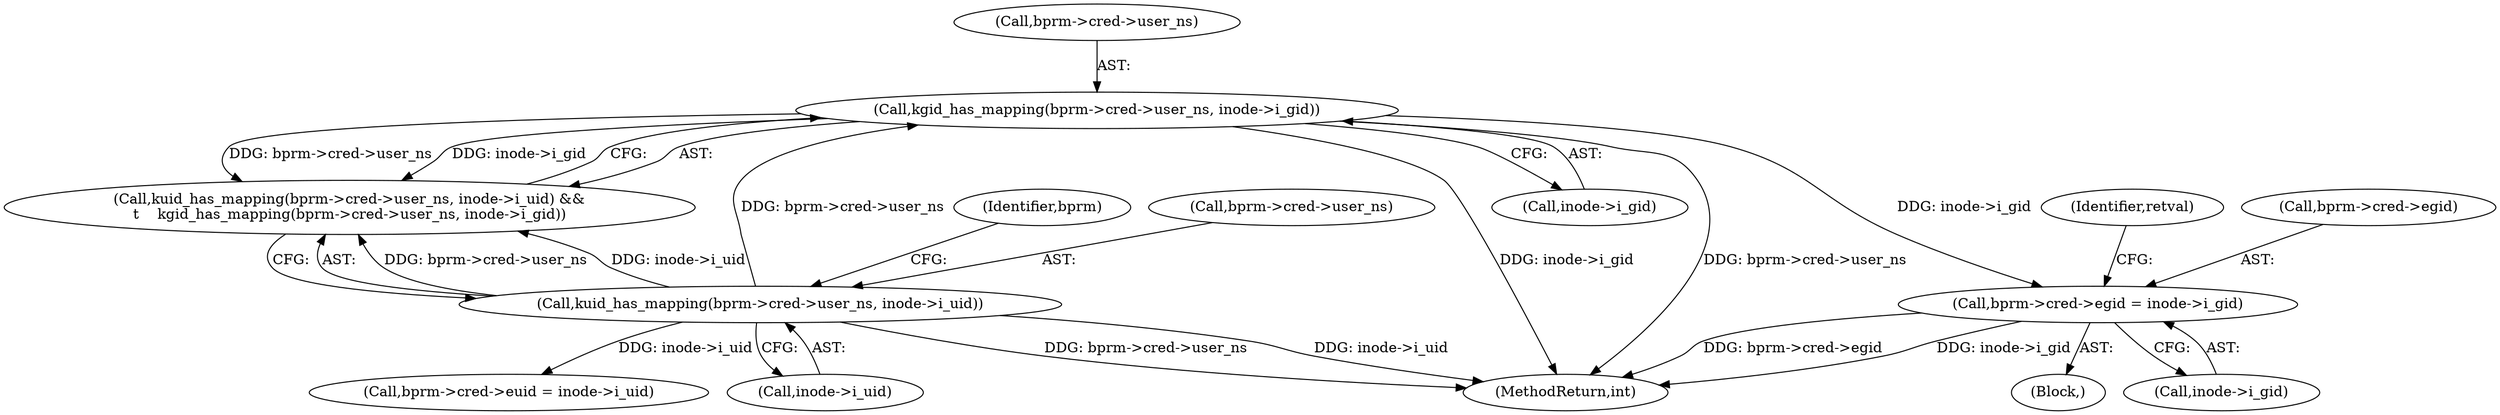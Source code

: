 digraph "1_linux_8b01fc86b9f425899f8a3a8fc1c47d73c2c20543@pointer" {
"1000209" [label="(Call,bprm->cred->egid = inode->i_gid)"];
"1000164" [label="(Call,kgid_has_mapping(bprm->cred->user_ns, inode->i_gid))"];
"1000155" [label="(Call,kuid_has_mapping(bprm->cred->user_ns, inode->i_uid))"];
"1000247" [label="(MethodReturn,int)"];
"1000219" [label="(Identifier,retval)"];
"1000203" [label="(Block,)"];
"1000164" [label="(Call,kgid_has_mapping(bprm->cred->user_ns, inode->i_gid))"];
"1000170" [label="(Call,inode->i_gid)"];
"1000215" [label="(Call,inode->i_gid)"];
"1000161" [label="(Call,inode->i_uid)"];
"1000156" [label="(Call,bprm->cred->user_ns)"];
"1000167" [label="(Identifier,bprm)"];
"1000209" [label="(Call,bprm->cred->egid = inode->i_gid)"];
"1000165" [label="(Call,bprm->cred->user_ns)"];
"1000154" [label="(Call,kuid_has_mapping(bprm->cred->user_ns, inode->i_uid) &&\n\t    kgid_has_mapping(bprm->cred->user_ns, inode->i_gid))"];
"1000210" [label="(Call,bprm->cred->egid)"];
"1000184" [label="(Call,bprm->cred->euid = inode->i_uid)"];
"1000155" [label="(Call,kuid_has_mapping(bprm->cred->user_ns, inode->i_uid))"];
"1000209" -> "1000203"  [label="AST: "];
"1000209" -> "1000215"  [label="CFG: "];
"1000210" -> "1000209"  [label="AST: "];
"1000215" -> "1000209"  [label="AST: "];
"1000219" -> "1000209"  [label="CFG: "];
"1000209" -> "1000247"  [label="DDG: bprm->cred->egid"];
"1000209" -> "1000247"  [label="DDG: inode->i_gid"];
"1000164" -> "1000209"  [label="DDG: inode->i_gid"];
"1000164" -> "1000154"  [label="AST: "];
"1000164" -> "1000170"  [label="CFG: "];
"1000165" -> "1000164"  [label="AST: "];
"1000170" -> "1000164"  [label="AST: "];
"1000154" -> "1000164"  [label="CFG: "];
"1000164" -> "1000247"  [label="DDG: inode->i_gid"];
"1000164" -> "1000247"  [label="DDG: bprm->cred->user_ns"];
"1000164" -> "1000154"  [label="DDG: bprm->cred->user_ns"];
"1000164" -> "1000154"  [label="DDG: inode->i_gid"];
"1000155" -> "1000164"  [label="DDG: bprm->cred->user_ns"];
"1000155" -> "1000154"  [label="AST: "];
"1000155" -> "1000161"  [label="CFG: "];
"1000156" -> "1000155"  [label="AST: "];
"1000161" -> "1000155"  [label="AST: "];
"1000167" -> "1000155"  [label="CFG: "];
"1000154" -> "1000155"  [label="CFG: "];
"1000155" -> "1000247"  [label="DDG: bprm->cred->user_ns"];
"1000155" -> "1000247"  [label="DDG: inode->i_uid"];
"1000155" -> "1000154"  [label="DDG: bprm->cred->user_ns"];
"1000155" -> "1000154"  [label="DDG: inode->i_uid"];
"1000155" -> "1000184"  [label="DDG: inode->i_uid"];
}
